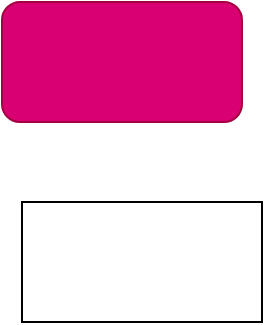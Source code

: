 <mxfile>
    <diagram id="q7e4BFs1lATQxiIqGzOd" name="Page-1">
        <mxGraphModel dx="319" dy="530" grid="1" gridSize="10" guides="1" tooltips="1" connect="1" arrows="1" fold="1" page="1" pageScale="1" pageWidth="827" pageHeight="1169" math="0" shadow="0">
            <root>
                <mxCell id="0"/>
                <mxCell id="1" parent="0"/>
                <mxCell id="2" value="" style="rounded=0;whiteSpace=wrap;html=1;" parent="1" vertex="1">
                    <mxGeometry x="110" y="310" width="120" height="60" as="geometry"/>
                </mxCell>
                <mxCell id="3" value="" style="rounded=1;whiteSpace=wrap;html=1;fillColor=#d80073;fontColor=#ffffff;strokeColor=#A50040;" parent="1" vertex="1">
                    <mxGeometry x="100" y="210" width="120" height="60" as="geometry"/>
                </mxCell>
            </root>
        </mxGraphModel>
    </diagram>
</mxfile>